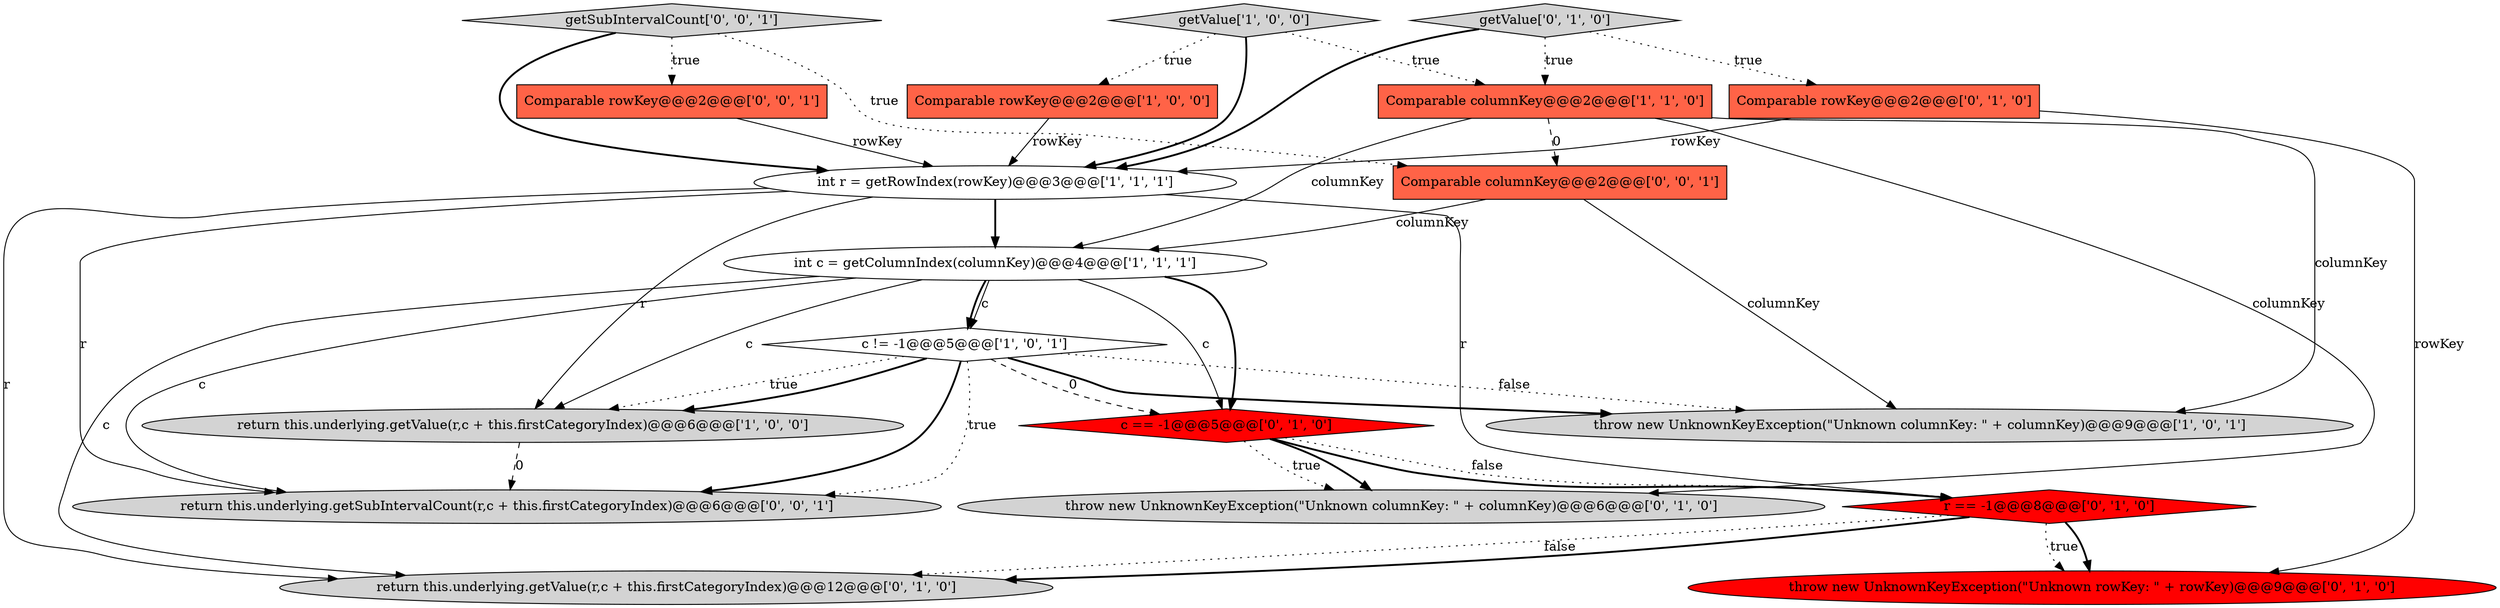 digraph {
4 [style = filled, label = "Comparable rowKey@@@2@@@['1', '0', '0']", fillcolor = tomato, shape = box image = "AAA0AAABBB1BBB"];
2 [style = filled, label = "int c = getColumnIndex(columnKey)@@@4@@@['1', '1', '1']", fillcolor = white, shape = ellipse image = "AAA0AAABBB1BBB"];
15 [style = filled, label = "getSubIntervalCount['0', '0', '1']", fillcolor = lightgray, shape = diamond image = "AAA0AAABBB3BBB"];
12 [style = filled, label = "throw new UnknownKeyException(\"Unknown columnKey: \" + columnKey)@@@6@@@['0', '1', '0']", fillcolor = lightgray, shape = ellipse image = "AAA0AAABBB2BBB"];
1 [style = filled, label = "getValue['1', '0', '0']", fillcolor = lightgray, shape = diamond image = "AAA0AAABBB1BBB"];
16 [style = filled, label = "Comparable rowKey@@@2@@@['0', '0', '1']", fillcolor = tomato, shape = box image = "AAA0AAABBB3BBB"];
7 [style = filled, label = "Comparable columnKey@@@2@@@['1', '1', '0']", fillcolor = tomato, shape = box image = "AAA0AAABBB1BBB"];
8 [style = filled, label = "r == -1@@@8@@@['0', '1', '0']", fillcolor = red, shape = diamond image = "AAA1AAABBB2BBB"];
9 [style = filled, label = "Comparable rowKey@@@2@@@['0', '1', '0']", fillcolor = tomato, shape = box image = "AAA0AAABBB2BBB"];
11 [style = filled, label = "return this.underlying.getValue(r,c + this.firstCategoryIndex)@@@12@@@['0', '1', '0']", fillcolor = lightgray, shape = ellipse image = "AAA0AAABBB2BBB"];
14 [style = filled, label = "getValue['0', '1', '0']", fillcolor = lightgray, shape = diamond image = "AAA0AAABBB2BBB"];
17 [style = filled, label = "return this.underlying.getSubIntervalCount(r,c + this.firstCategoryIndex)@@@6@@@['0', '0', '1']", fillcolor = lightgray, shape = ellipse image = "AAA0AAABBB3BBB"];
5 [style = filled, label = "c != -1@@@5@@@['1', '0', '1']", fillcolor = white, shape = diamond image = "AAA0AAABBB1BBB"];
0 [style = filled, label = "return this.underlying.getValue(r,c + this.firstCategoryIndex)@@@6@@@['1', '0', '0']", fillcolor = lightgray, shape = ellipse image = "AAA0AAABBB1BBB"];
10 [style = filled, label = "c == -1@@@5@@@['0', '1', '0']", fillcolor = red, shape = diamond image = "AAA1AAABBB2BBB"];
3 [style = filled, label = "throw new UnknownKeyException(\"Unknown columnKey: \" + columnKey)@@@9@@@['1', '0', '1']", fillcolor = lightgray, shape = ellipse image = "AAA0AAABBB1BBB"];
18 [style = filled, label = "Comparable columnKey@@@2@@@['0', '0', '1']", fillcolor = tomato, shape = box image = "AAA0AAABBB3BBB"];
6 [style = filled, label = "int r = getRowIndex(rowKey)@@@3@@@['1', '1', '1']", fillcolor = white, shape = ellipse image = "AAA0AAABBB1BBB"];
13 [style = filled, label = "throw new UnknownKeyException(\"Unknown rowKey: \" + rowKey)@@@9@@@['0', '1', '0']", fillcolor = red, shape = ellipse image = "AAA1AAABBB2BBB"];
5->17 [style = dotted, label="true"];
5->3 [style = bold, label=""];
7->3 [style = solid, label="columnKey"];
10->12 [style = dotted, label="true"];
8->11 [style = dotted, label="false"];
4->6 [style = solid, label="rowKey"];
7->18 [style = dashed, label="0"];
9->13 [style = solid, label="rowKey"];
7->12 [style = solid, label="columnKey"];
15->18 [style = dotted, label="true"];
2->17 [style = solid, label="c"];
15->6 [style = bold, label=""];
1->4 [style = dotted, label="true"];
5->0 [style = dotted, label="true"];
15->16 [style = dotted, label="true"];
2->10 [style = bold, label=""];
5->17 [style = bold, label=""];
0->17 [style = dashed, label="0"];
9->6 [style = solid, label="rowKey"];
16->6 [style = solid, label="rowKey"];
6->2 [style = bold, label=""];
1->7 [style = dotted, label="true"];
1->6 [style = bold, label=""];
18->3 [style = solid, label="columnKey"];
10->8 [style = bold, label=""];
5->0 [style = bold, label=""];
5->10 [style = dashed, label="0"];
7->2 [style = solid, label="columnKey"];
6->8 [style = solid, label="r"];
2->10 [style = solid, label="c"];
10->12 [style = bold, label=""];
10->8 [style = dotted, label="false"];
6->17 [style = solid, label="r"];
14->7 [style = dotted, label="true"];
5->3 [style = dotted, label="false"];
6->11 [style = solid, label="r"];
6->0 [style = solid, label="r"];
2->11 [style = solid, label="c"];
8->13 [style = dotted, label="true"];
14->9 [style = dotted, label="true"];
8->11 [style = bold, label=""];
14->6 [style = bold, label=""];
18->2 [style = solid, label="columnKey"];
8->13 [style = bold, label=""];
2->5 [style = bold, label=""];
2->0 [style = solid, label="c"];
2->5 [style = solid, label="c"];
}
